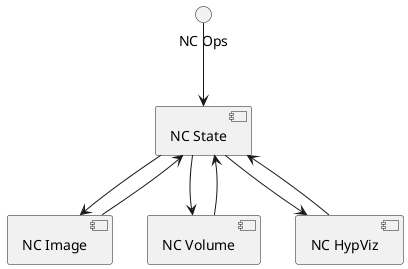 @startuml
interface "NC Ops" as ncops
component "NC State" as ncstate
component "NC Image" as ncimage
component "NC Volume" as ncvolume
component "NC HypViz" as nchypviz
!ifdef VERBOSE
component "Describe Ops" as ncdescribe
component "Control Ops" as nccontrol
component "NC Async Workers" as ncworkers
ncops -down-> ncdescribe
ncops -down-> nccontrol
nccontrol -left-> ncstate
ncdescribe .right-> ncstate
ncworkers -up-> ncstate
!else
ncops -down-> ncstate
ncstate -down-> ncimage
ncstate -down-> ncvolume
ncstate -down-> nchypviz
ncimage -up-> ncstate
ncvolume -up-> ncstate
nchypviz -up-> ncstate
!endif
@enduml

